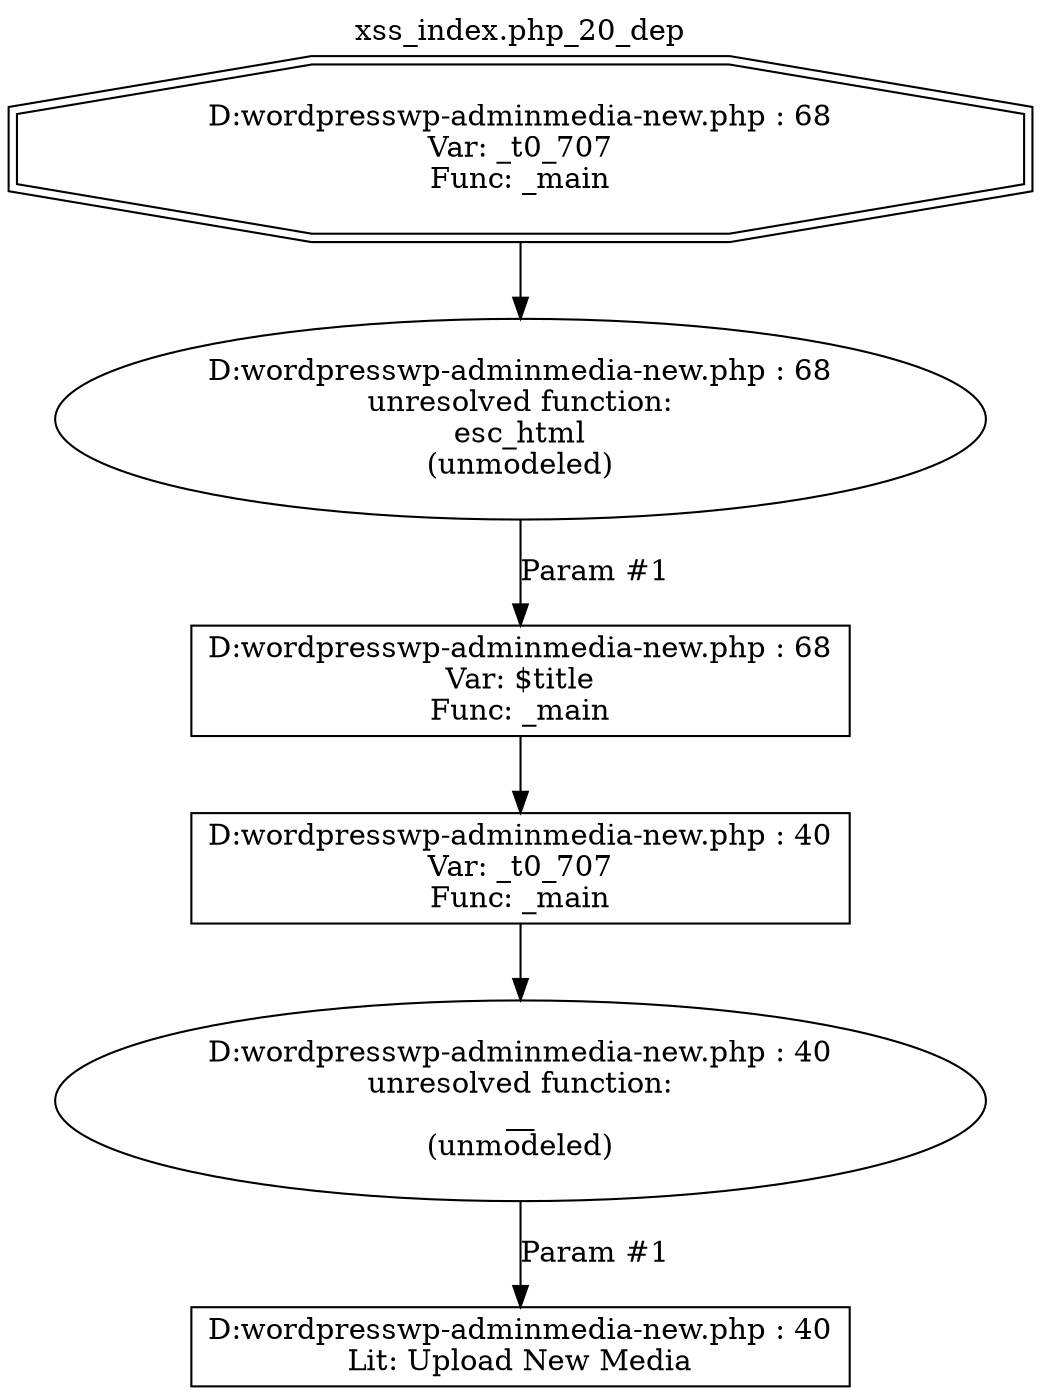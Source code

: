 digraph cfg {
  label="xss_index.php_20_dep";
  labelloc=t;
  n1 [shape=doubleoctagon, label="D:\wordpress\wp-admin\media-new.php : 68\nVar: _t0_707\nFunc: _main\n"];
  n2 [shape=ellipse, label="D:\wordpress\wp-admin\media-new.php : 68\nunresolved function:\nesc_html\n(unmodeled)\n"];
  n3 [shape=box, label="D:\wordpress\wp-admin\media-new.php : 68\nVar: $title\nFunc: _main\n"];
  n4 [shape=box, label="D:\wordpress\wp-admin\media-new.php : 40\nVar: _t0_707\nFunc: _main\n"];
  n5 [shape=ellipse, label="D:\wordpress\wp-admin\media-new.php : 40\nunresolved function:\n__\n(unmodeled)\n"];
  n6 [shape=box, label="D:\wordpress\wp-admin\media-new.php : 40\nLit: Upload New Media\n"];
  n1 -> n2;
  n4 -> n5;
  n5 -> n6[label="Param #1"];
  n3 -> n4;
  n2 -> n3[label="Param #1"];
}
